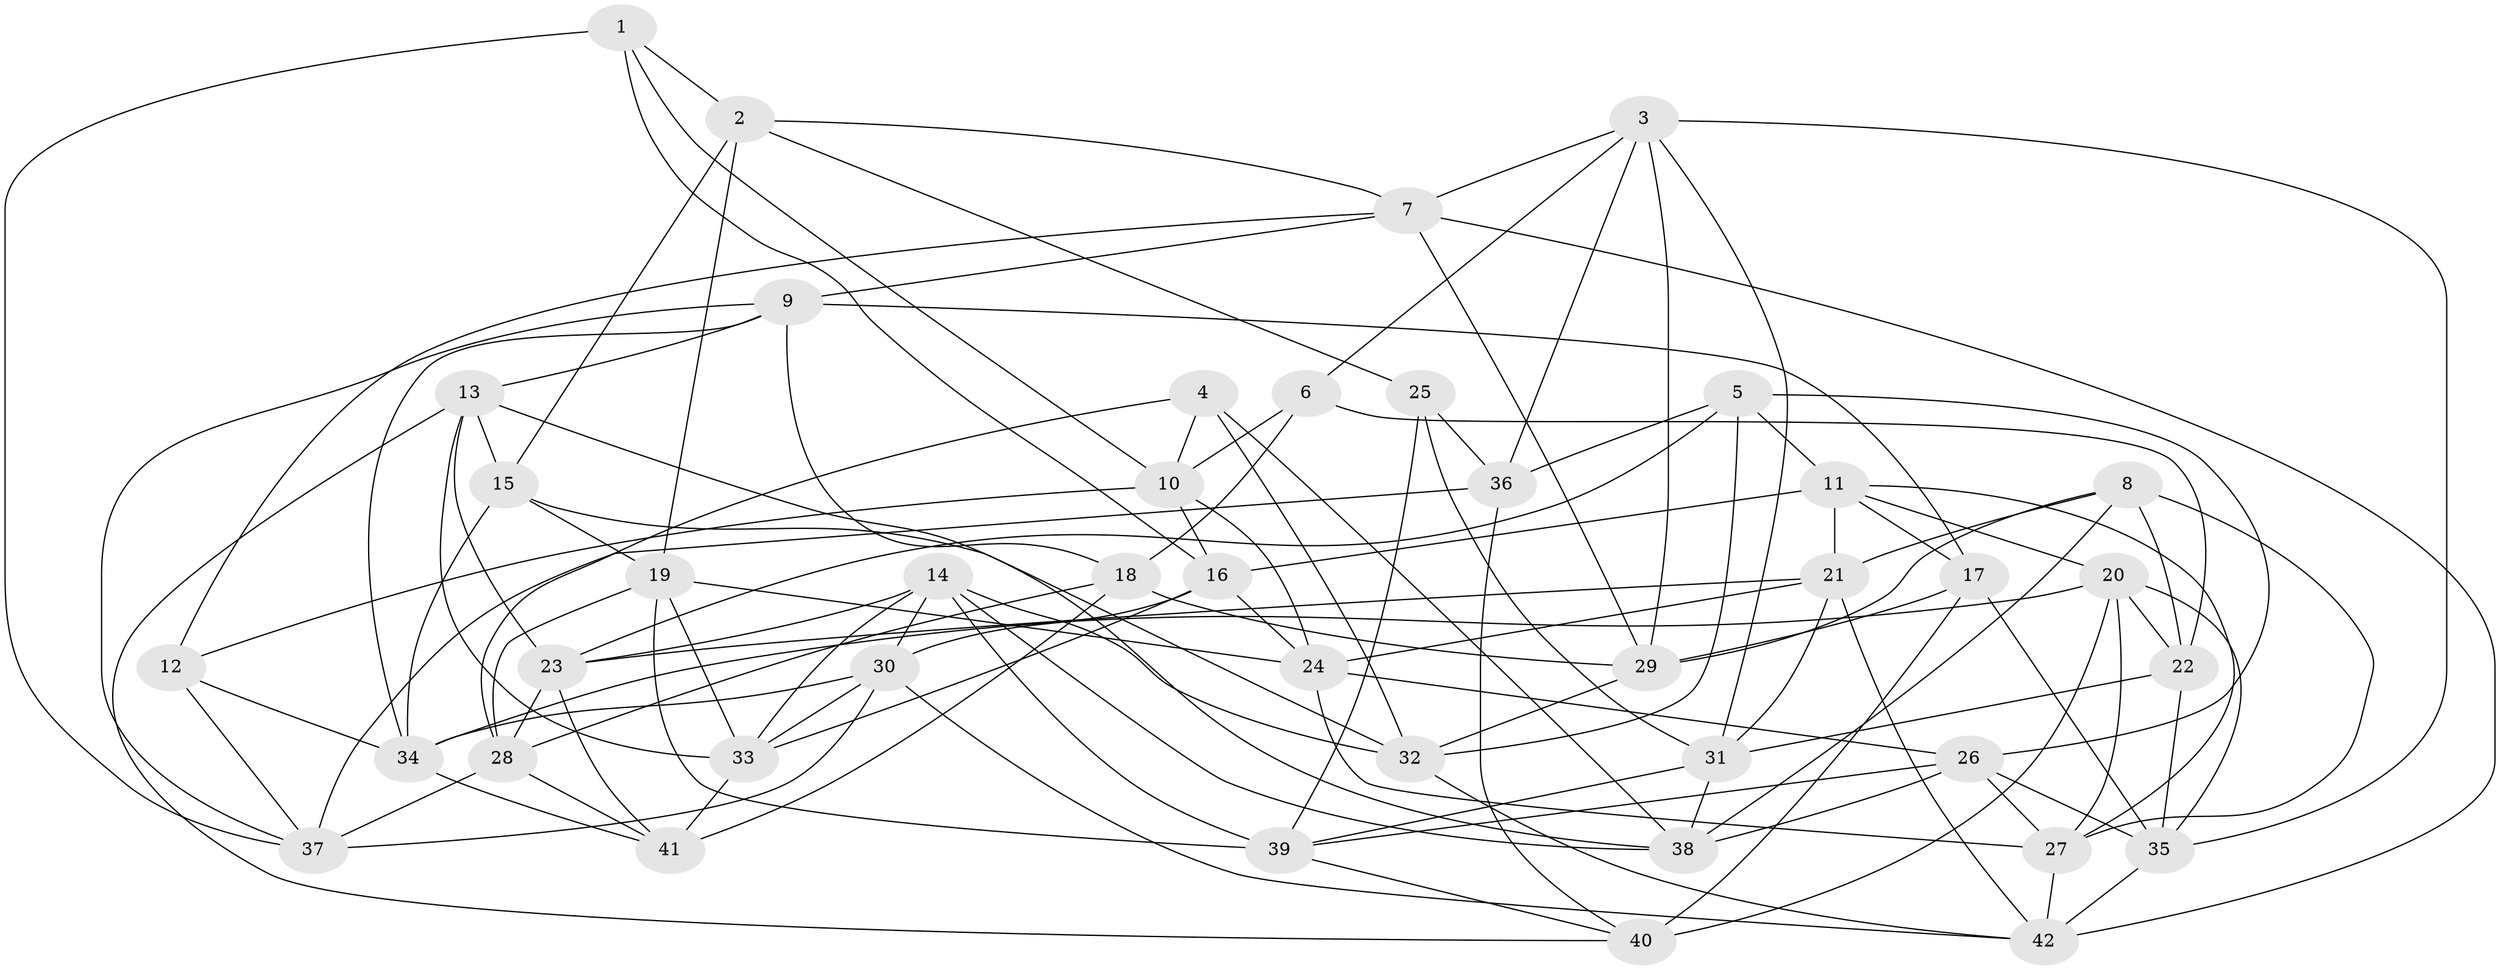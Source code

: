 // original degree distribution, {4: 1.0}
// Generated by graph-tools (version 1.1) at 2025/50/03/09/25 03:50:44]
// undirected, 42 vertices, 116 edges
graph export_dot {
graph [start="1"]
  node [color=gray90,style=filled];
  1;
  2;
  3;
  4;
  5;
  6;
  7;
  8;
  9;
  10;
  11;
  12;
  13;
  14;
  15;
  16;
  17;
  18;
  19;
  20;
  21;
  22;
  23;
  24;
  25;
  26;
  27;
  28;
  29;
  30;
  31;
  32;
  33;
  34;
  35;
  36;
  37;
  38;
  39;
  40;
  41;
  42;
  1 -- 2 [weight=1.0];
  1 -- 10 [weight=1.0];
  1 -- 16 [weight=1.0];
  1 -- 37 [weight=1.0];
  2 -- 7 [weight=1.0];
  2 -- 15 [weight=2.0];
  2 -- 19 [weight=1.0];
  2 -- 25 [weight=1.0];
  3 -- 6 [weight=1.0];
  3 -- 7 [weight=1.0];
  3 -- 29 [weight=1.0];
  3 -- 31 [weight=1.0];
  3 -- 35 [weight=1.0];
  3 -- 36 [weight=1.0];
  4 -- 10 [weight=1.0];
  4 -- 28 [weight=1.0];
  4 -- 32 [weight=1.0];
  4 -- 38 [weight=1.0];
  5 -- 11 [weight=1.0];
  5 -- 23 [weight=1.0];
  5 -- 26 [weight=1.0];
  5 -- 32 [weight=1.0];
  5 -- 36 [weight=2.0];
  6 -- 10 [weight=1.0];
  6 -- 18 [weight=1.0];
  6 -- 22 [weight=1.0];
  7 -- 9 [weight=1.0];
  7 -- 12 [weight=1.0];
  7 -- 29 [weight=1.0];
  7 -- 42 [weight=1.0];
  8 -- 21 [weight=1.0];
  8 -- 22 [weight=2.0];
  8 -- 27 [weight=1.0];
  8 -- 29 [weight=1.0];
  8 -- 38 [weight=1.0];
  9 -- 13 [weight=1.0];
  9 -- 17 [weight=1.0];
  9 -- 18 [weight=1.0];
  9 -- 34 [weight=1.0];
  9 -- 37 [weight=1.0];
  10 -- 12 [weight=1.0];
  10 -- 16 [weight=1.0];
  10 -- 24 [weight=1.0];
  11 -- 16 [weight=1.0];
  11 -- 17 [weight=1.0];
  11 -- 20 [weight=1.0];
  11 -- 21 [weight=1.0];
  11 -- 27 [weight=1.0];
  12 -- 34 [weight=1.0];
  12 -- 37 [weight=1.0];
  13 -- 15 [weight=1.0];
  13 -- 23 [weight=1.0];
  13 -- 33 [weight=1.0];
  13 -- 38 [weight=1.0];
  13 -- 40 [weight=1.0];
  14 -- 23 [weight=1.0];
  14 -- 30 [weight=1.0];
  14 -- 32 [weight=1.0];
  14 -- 33 [weight=1.0];
  14 -- 38 [weight=1.0];
  14 -- 39 [weight=1.0];
  15 -- 19 [weight=1.0];
  15 -- 32 [weight=1.0];
  15 -- 34 [weight=1.0];
  16 -- 24 [weight=1.0];
  16 -- 30 [weight=1.0];
  16 -- 33 [weight=1.0];
  17 -- 29 [weight=1.0];
  17 -- 35 [weight=1.0];
  17 -- 40 [weight=2.0];
  18 -- 28 [weight=1.0];
  18 -- 29 [weight=1.0];
  18 -- 41 [weight=2.0];
  19 -- 24 [weight=1.0];
  19 -- 28 [weight=1.0];
  19 -- 33 [weight=1.0];
  19 -- 39 [weight=1.0];
  20 -- 22 [weight=1.0];
  20 -- 27 [weight=1.0];
  20 -- 34 [weight=1.0];
  20 -- 35 [weight=1.0];
  20 -- 40 [weight=1.0];
  21 -- 23 [weight=1.0];
  21 -- 24 [weight=1.0];
  21 -- 31 [weight=1.0];
  21 -- 42 [weight=1.0];
  22 -- 31 [weight=1.0];
  22 -- 35 [weight=1.0];
  23 -- 28 [weight=1.0];
  23 -- 41 [weight=1.0];
  24 -- 26 [weight=1.0];
  24 -- 27 [weight=1.0];
  25 -- 31 [weight=1.0];
  25 -- 36 [weight=1.0];
  25 -- 39 [weight=1.0];
  26 -- 27 [weight=1.0];
  26 -- 35 [weight=1.0];
  26 -- 38 [weight=1.0];
  26 -- 39 [weight=1.0];
  27 -- 42 [weight=1.0];
  28 -- 37 [weight=1.0];
  28 -- 41 [weight=1.0];
  29 -- 32 [weight=1.0];
  30 -- 33 [weight=1.0];
  30 -- 34 [weight=1.0];
  30 -- 37 [weight=1.0];
  30 -- 42 [weight=1.0];
  31 -- 38 [weight=1.0];
  31 -- 39 [weight=1.0];
  32 -- 42 [weight=1.0];
  33 -- 41 [weight=1.0];
  34 -- 41 [weight=1.0];
  35 -- 42 [weight=1.0];
  36 -- 37 [weight=1.0];
  36 -- 40 [weight=1.0];
  39 -- 40 [weight=1.0];
}
